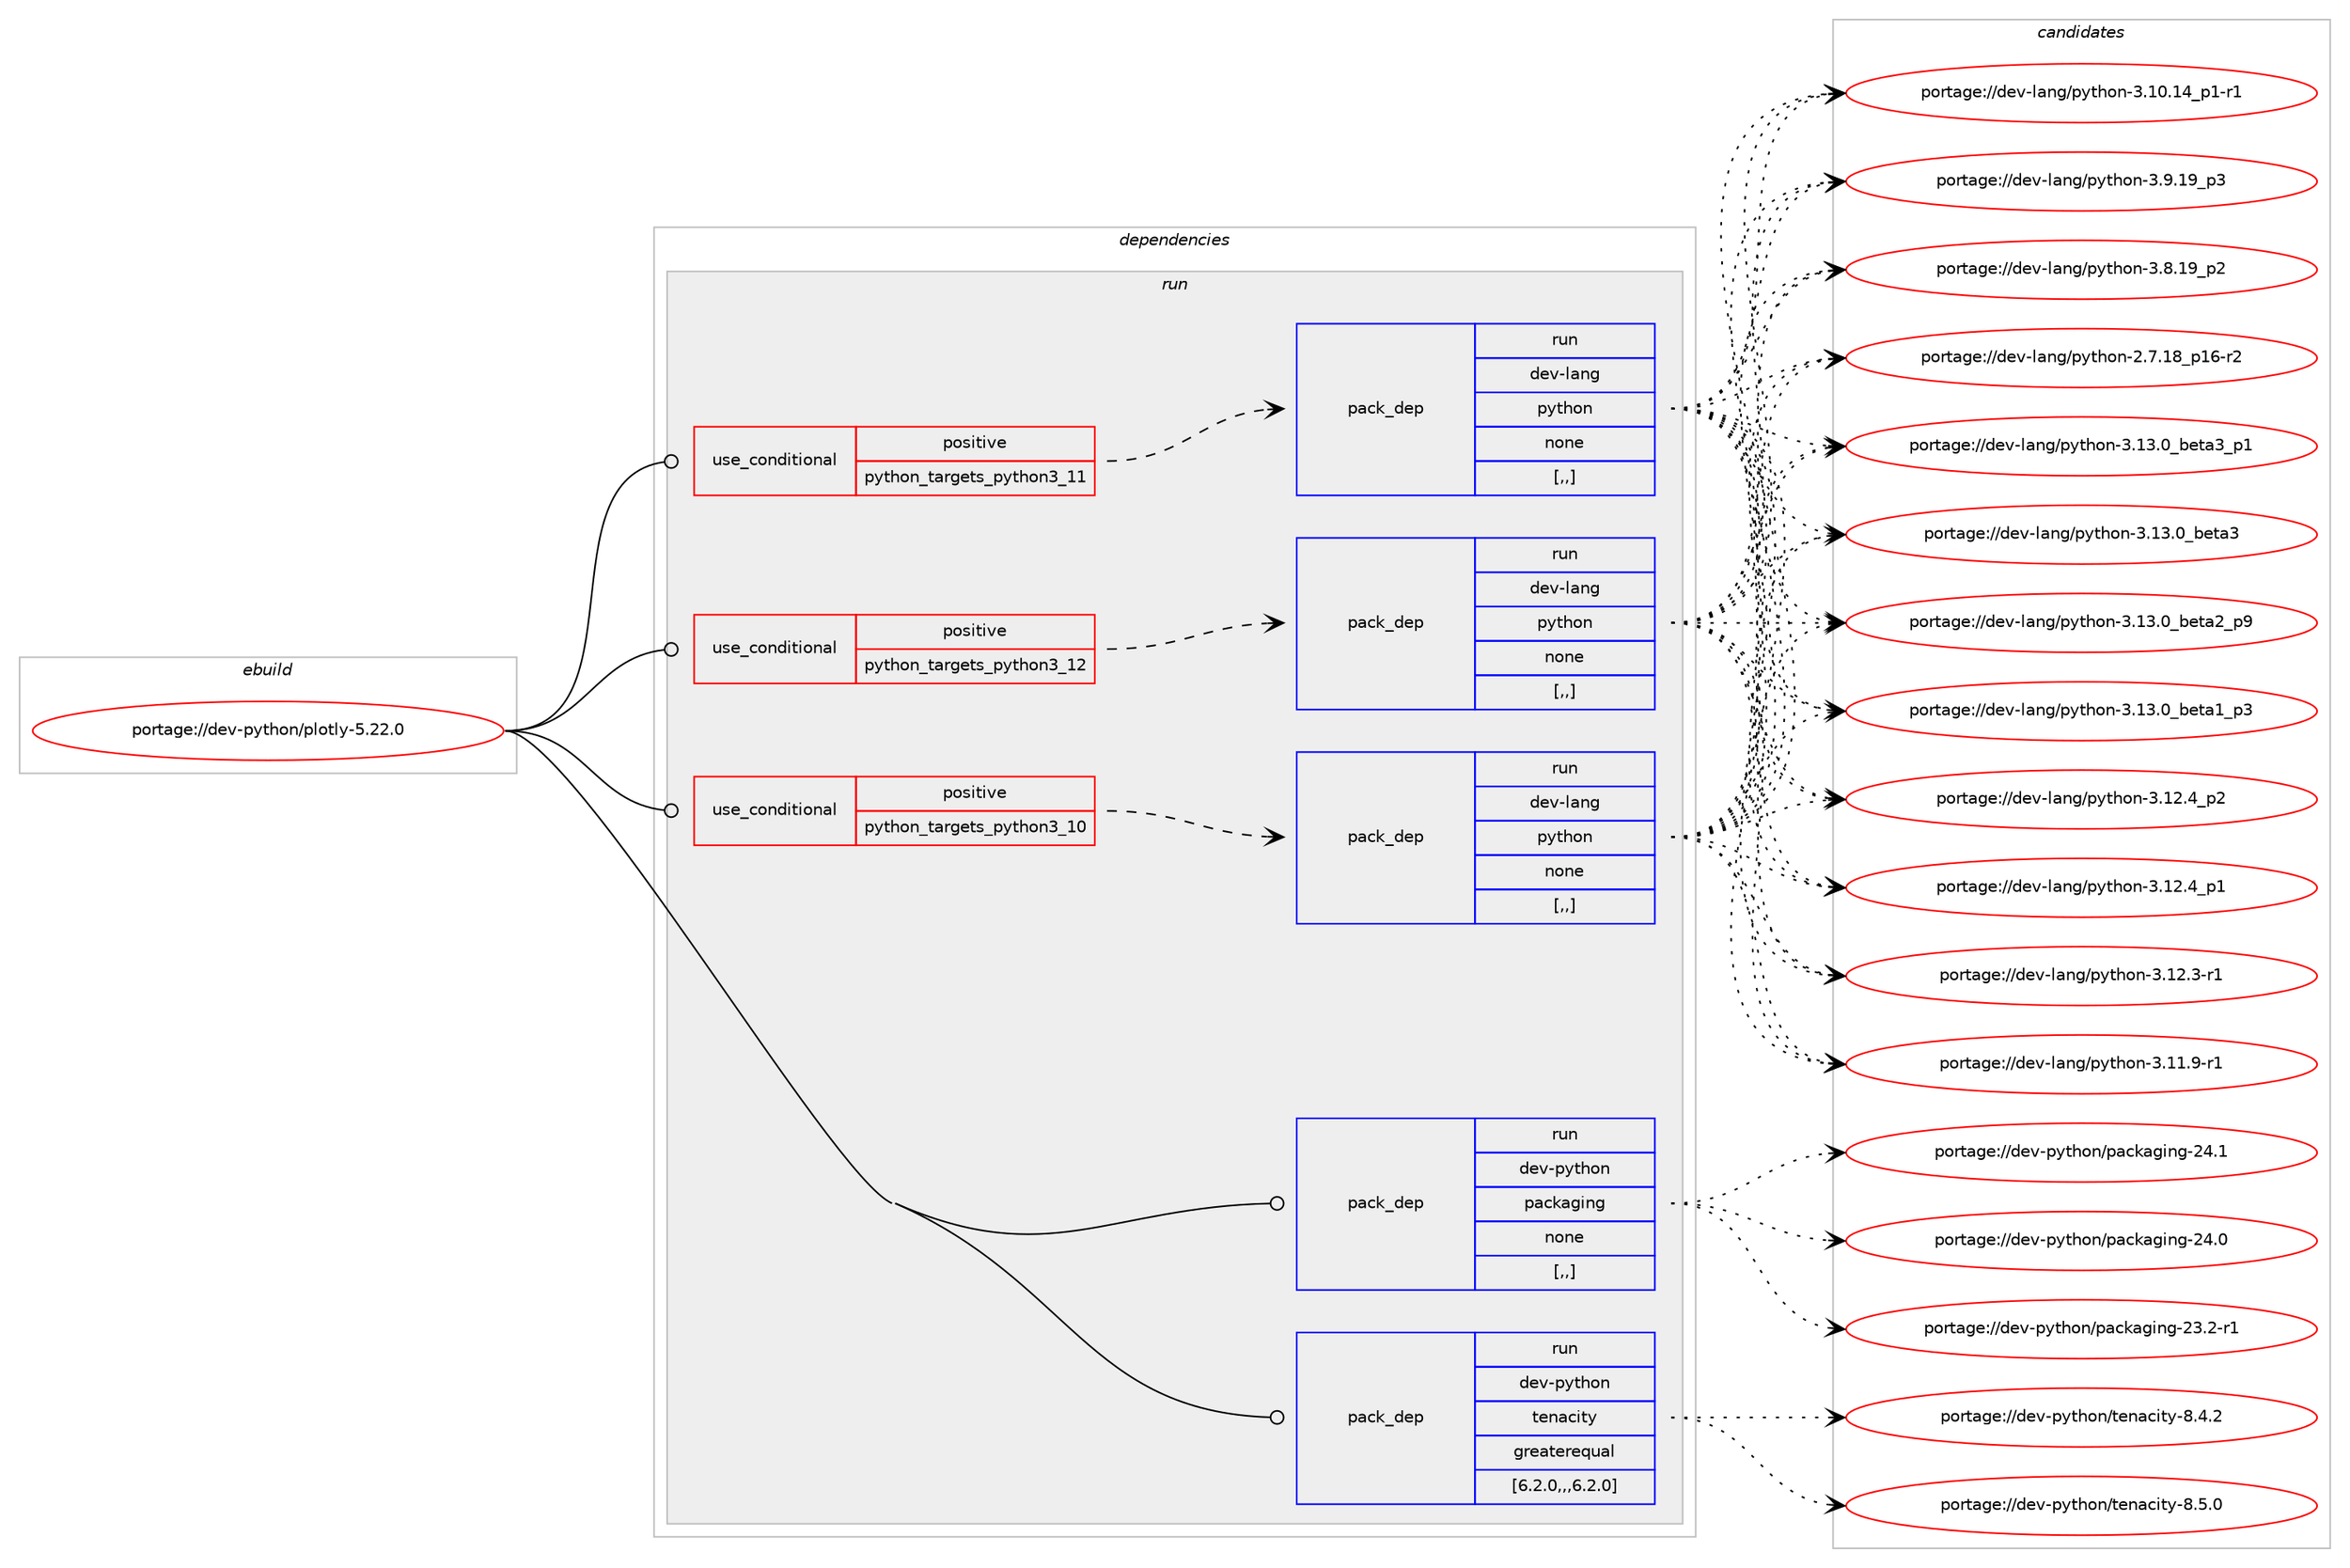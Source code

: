 digraph prolog {

# *************
# Graph options
# *************

newrank=true;
concentrate=true;
compound=true;
graph [rankdir=LR,fontname=Helvetica,fontsize=10,ranksep=1.5];#, ranksep=2.5, nodesep=0.2];
edge  [arrowhead=vee];
node  [fontname=Helvetica,fontsize=10];

# **********
# The ebuild
# **********

subgraph cluster_leftcol {
color=gray;
label=<<i>ebuild</i>>;
id [label="portage://dev-python/plotly-5.22.0", color=red, width=4, href="../dev-python/plotly-5.22.0.svg"];
}

# ****************
# The dependencies
# ****************

subgraph cluster_midcol {
color=gray;
label=<<i>dependencies</i>>;
subgraph cluster_compile {
fillcolor="#eeeeee";
style=filled;
label=<<i>compile</i>>;
}
subgraph cluster_compileandrun {
fillcolor="#eeeeee";
style=filled;
label=<<i>compile and run</i>>;
}
subgraph cluster_run {
fillcolor="#eeeeee";
style=filled;
label=<<i>run</i>>;
subgraph cond36040 {
dependency154413 [label=<<TABLE BORDER="0" CELLBORDER="1" CELLSPACING="0" CELLPADDING="4"><TR><TD ROWSPAN="3" CELLPADDING="10">use_conditional</TD></TR><TR><TD>positive</TD></TR><TR><TD>python_targets_python3_10</TD></TR></TABLE>>, shape=none, color=red];
subgraph pack117122 {
dependency154414 [label=<<TABLE BORDER="0" CELLBORDER="1" CELLSPACING="0" CELLPADDING="4" WIDTH="220"><TR><TD ROWSPAN="6" CELLPADDING="30">pack_dep</TD></TR><TR><TD WIDTH="110">run</TD></TR><TR><TD>dev-lang</TD></TR><TR><TD>python</TD></TR><TR><TD>none</TD></TR><TR><TD>[,,]</TD></TR></TABLE>>, shape=none, color=blue];
}
dependency154413:e -> dependency154414:w [weight=20,style="dashed",arrowhead="vee"];
}
id:e -> dependency154413:w [weight=20,style="solid",arrowhead="odot"];
subgraph cond36041 {
dependency154415 [label=<<TABLE BORDER="0" CELLBORDER="1" CELLSPACING="0" CELLPADDING="4"><TR><TD ROWSPAN="3" CELLPADDING="10">use_conditional</TD></TR><TR><TD>positive</TD></TR><TR><TD>python_targets_python3_11</TD></TR></TABLE>>, shape=none, color=red];
subgraph pack117123 {
dependency154416 [label=<<TABLE BORDER="0" CELLBORDER="1" CELLSPACING="0" CELLPADDING="4" WIDTH="220"><TR><TD ROWSPAN="6" CELLPADDING="30">pack_dep</TD></TR><TR><TD WIDTH="110">run</TD></TR><TR><TD>dev-lang</TD></TR><TR><TD>python</TD></TR><TR><TD>none</TD></TR><TR><TD>[,,]</TD></TR></TABLE>>, shape=none, color=blue];
}
dependency154415:e -> dependency154416:w [weight=20,style="dashed",arrowhead="vee"];
}
id:e -> dependency154415:w [weight=20,style="solid",arrowhead="odot"];
subgraph cond36042 {
dependency154417 [label=<<TABLE BORDER="0" CELLBORDER="1" CELLSPACING="0" CELLPADDING="4"><TR><TD ROWSPAN="3" CELLPADDING="10">use_conditional</TD></TR><TR><TD>positive</TD></TR><TR><TD>python_targets_python3_12</TD></TR></TABLE>>, shape=none, color=red];
subgraph pack117124 {
dependency154418 [label=<<TABLE BORDER="0" CELLBORDER="1" CELLSPACING="0" CELLPADDING="4" WIDTH="220"><TR><TD ROWSPAN="6" CELLPADDING="30">pack_dep</TD></TR><TR><TD WIDTH="110">run</TD></TR><TR><TD>dev-lang</TD></TR><TR><TD>python</TD></TR><TR><TD>none</TD></TR><TR><TD>[,,]</TD></TR></TABLE>>, shape=none, color=blue];
}
dependency154417:e -> dependency154418:w [weight=20,style="dashed",arrowhead="vee"];
}
id:e -> dependency154417:w [weight=20,style="solid",arrowhead="odot"];
subgraph pack117125 {
dependency154419 [label=<<TABLE BORDER="0" CELLBORDER="1" CELLSPACING="0" CELLPADDING="4" WIDTH="220"><TR><TD ROWSPAN="6" CELLPADDING="30">pack_dep</TD></TR><TR><TD WIDTH="110">run</TD></TR><TR><TD>dev-python</TD></TR><TR><TD>packaging</TD></TR><TR><TD>none</TD></TR><TR><TD>[,,]</TD></TR></TABLE>>, shape=none, color=blue];
}
id:e -> dependency154419:w [weight=20,style="solid",arrowhead="odot"];
subgraph pack117126 {
dependency154420 [label=<<TABLE BORDER="0" CELLBORDER="1" CELLSPACING="0" CELLPADDING="4" WIDTH="220"><TR><TD ROWSPAN="6" CELLPADDING="30">pack_dep</TD></TR><TR><TD WIDTH="110">run</TD></TR><TR><TD>dev-python</TD></TR><TR><TD>tenacity</TD></TR><TR><TD>greaterequal</TD></TR><TR><TD>[6.2.0,,,6.2.0]</TD></TR></TABLE>>, shape=none, color=blue];
}
id:e -> dependency154420:w [weight=20,style="solid",arrowhead="odot"];
}
}

# **************
# The candidates
# **************

subgraph cluster_choices {
rank=same;
color=gray;
label=<<i>candidates</i>>;

subgraph choice117122 {
color=black;
nodesep=1;
choice10010111845108971101034711212111610411111045514649514648959810111697519511249 [label="portage://dev-lang/python-3.13.0_beta3_p1", color=red, width=4,href="../dev-lang/python-3.13.0_beta3_p1.svg"];
choice1001011184510897110103471121211161041111104551464951464895981011169751 [label="portage://dev-lang/python-3.13.0_beta3", color=red, width=4,href="../dev-lang/python-3.13.0_beta3.svg"];
choice10010111845108971101034711212111610411111045514649514648959810111697509511257 [label="portage://dev-lang/python-3.13.0_beta2_p9", color=red, width=4,href="../dev-lang/python-3.13.0_beta2_p9.svg"];
choice10010111845108971101034711212111610411111045514649514648959810111697499511251 [label="portage://dev-lang/python-3.13.0_beta1_p3", color=red, width=4,href="../dev-lang/python-3.13.0_beta1_p3.svg"];
choice100101118451089711010347112121116104111110455146495046529511250 [label="portage://dev-lang/python-3.12.4_p2", color=red, width=4,href="../dev-lang/python-3.12.4_p2.svg"];
choice100101118451089711010347112121116104111110455146495046529511249 [label="portage://dev-lang/python-3.12.4_p1", color=red, width=4,href="../dev-lang/python-3.12.4_p1.svg"];
choice100101118451089711010347112121116104111110455146495046514511449 [label="portage://dev-lang/python-3.12.3-r1", color=red, width=4,href="../dev-lang/python-3.12.3-r1.svg"];
choice100101118451089711010347112121116104111110455146494946574511449 [label="portage://dev-lang/python-3.11.9-r1", color=red, width=4,href="../dev-lang/python-3.11.9-r1.svg"];
choice100101118451089711010347112121116104111110455146494846495295112494511449 [label="portage://dev-lang/python-3.10.14_p1-r1", color=red, width=4,href="../dev-lang/python-3.10.14_p1-r1.svg"];
choice100101118451089711010347112121116104111110455146574649579511251 [label="portage://dev-lang/python-3.9.19_p3", color=red, width=4,href="../dev-lang/python-3.9.19_p3.svg"];
choice100101118451089711010347112121116104111110455146564649579511250 [label="portage://dev-lang/python-3.8.19_p2", color=red, width=4,href="../dev-lang/python-3.8.19_p2.svg"];
choice100101118451089711010347112121116104111110455046554649569511249544511450 [label="portage://dev-lang/python-2.7.18_p16-r2", color=red, width=4,href="../dev-lang/python-2.7.18_p16-r2.svg"];
dependency154414:e -> choice10010111845108971101034711212111610411111045514649514648959810111697519511249:w [style=dotted,weight="100"];
dependency154414:e -> choice1001011184510897110103471121211161041111104551464951464895981011169751:w [style=dotted,weight="100"];
dependency154414:e -> choice10010111845108971101034711212111610411111045514649514648959810111697509511257:w [style=dotted,weight="100"];
dependency154414:e -> choice10010111845108971101034711212111610411111045514649514648959810111697499511251:w [style=dotted,weight="100"];
dependency154414:e -> choice100101118451089711010347112121116104111110455146495046529511250:w [style=dotted,weight="100"];
dependency154414:e -> choice100101118451089711010347112121116104111110455146495046529511249:w [style=dotted,weight="100"];
dependency154414:e -> choice100101118451089711010347112121116104111110455146495046514511449:w [style=dotted,weight="100"];
dependency154414:e -> choice100101118451089711010347112121116104111110455146494946574511449:w [style=dotted,weight="100"];
dependency154414:e -> choice100101118451089711010347112121116104111110455146494846495295112494511449:w [style=dotted,weight="100"];
dependency154414:e -> choice100101118451089711010347112121116104111110455146574649579511251:w [style=dotted,weight="100"];
dependency154414:e -> choice100101118451089711010347112121116104111110455146564649579511250:w [style=dotted,weight="100"];
dependency154414:e -> choice100101118451089711010347112121116104111110455046554649569511249544511450:w [style=dotted,weight="100"];
}
subgraph choice117123 {
color=black;
nodesep=1;
choice10010111845108971101034711212111610411111045514649514648959810111697519511249 [label="portage://dev-lang/python-3.13.0_beta3_p1", color=red, width=4,href="../dev-lang/python-3.13.0_beta3_p1.svg"];
choice1001011184510897110103471121211161041111104551464951464895981011169751 [label="portage://dev-lang/python-3.13.0_beta3", color=red, width=4,href="../dev-lang/python-3.13.0_beta3.svg"];
choice10010111845108971101034711212111610411111045514649514648959810111697509511257 [label="portage://dev-lang/python-3.13.0_beta2_p9", color=red, width=4,href="../dev-lang/python-3.13.0_beta2_p9.svg"];
choice10010111845108971101034711212111610411111045514649514648959810111697499511251 [label="portage://dev-lang/python-3.13.0_beta1_p3", color=red, width=4,href="../dev-lang/python-3.13.0_beta1_p3.svg"];
choice100101118451089711010347112121116104111110455146495046529511250 [label="portage://dev-lang/python-3.12.4_p2", color=red, width=4,href="../dev-lang/python-3.12.4_p2.svg"];
choice100101118451089711010347112121116104111110455146495046529511249 [label="portage://dev-lang/python-3.12.4_p1", color=red, width=4,href="../dev-lang/python-3.12.4_p1.svg"];
choice100101118451089711010347112121116104111110455146495046514511449 [label="portage://dev-lang/python-3.12.3-r1", color=red, width=4,href="../dev-lang/python-3.12.3-r1.svg"];
choice100101118451089711010347112121116104111110455146494946574511449 [label="portage://dev-lang/python-3.11.9-r1", color=red, width=4,href="../dev-lang/python-3.11.9-r1.svg"];
choice100101118451089711010347112121116104111110455146494846495295112494511449 [label="portage://dev-lang/python-3.10.14_p1-r1", color=red, width=4,href="../dev-lang/python-3.10.14_p1-r1.svg"];
choice100101118451089711010347112121116104111110455146574649579511251 [label="portage://dev-lang/python-3.9.19_p3", color=red, width=4,href="../dev-lang/python-3.9.19_p3.svg"];
choice100101118451089711010347112121116104111110455146564649579511250 [label="portage://dev-lang/python-3.8.19_p2", color=red, width=4,href="../dev-lang/python-3.8.19_p2.svg"];
choice100101118451089711010347112121116104111110455046554649569511249544511450 [label="portage://dev-lang/python-2.7.18_p16-r2", color=red, width=4,href="../dev-lang/python-2.7.18_p16-r2.svg"];
dependency154416:e -> choice10010111845108971101034711212111610411111045514649514648959810111697519511249:w [style=dotted,weight="100"];
dependency154416:e -> choice1001011184510897110103471121211161041111104551464951464895981011169751:w [style=dotted,weight="100"];
dependency154416:e -> choice10010111845108971101034711212111610411111045514649514648959810111697509511257:w [style=dotted,weight="100"];
dependency154416:e -> choice10010111845108971101034711212111610411111045514649514648959810111697499511251:w [style=dotted,weight="100"];
dependency154416:e -> choice100101118451089711010347112121116104111110455146495046529511250:w [style=dotted,weight="100"];
dependency154416:e -> choice100101118451089711010347112121116104111110455146495046529511249:w [style=dotted,weight="100"];
dependency154416:e -> choice100101118451089711010347112121116104111110455146495046514511449:w [style=dotted,weight="100"];
dependency154416:e -> choice100101118451089711010347112121116104111110455146494946574511449:w [style=dotted,weight="100"];
dependency154416:e -> choice100101118451089711010347112121116104111110455146494846495295112494511449:w [style=dotted,weight="100"];
dependency154416:e -> choice100101118451089711010347112121116104111110455146574649579511251:w [style=dotted,weight="100"];
dependency154416:e -> choice100101118451089711010347112121116104111110455146564649579511250:w [style=dotted,weight="100"];
dependency154416:e -> choice100101118451089711010347112121116104111110455046554649569511249544511450:w [style=dotted,weight="100"];
}
subgraph choice117124 {
color=black;
nodesep=1;
choice10010111845108971101034711212111610411111045514649514648959810111697519511249 [label="portage://dev-lang/python-3.13.0_beta3_p1", color=red, width=4,href="../dev-lang/python-3.13.0_beta3_p1.svg"];
choice1001011184510897110103471121211161041111104551464951464895981011169751 [label="portage://dev-lang/python-3.13.0_beta3", color=red, width=4,href="../dev-lang/python-3.13.0_beta3.svg"];
choice10010111845108971101034711212111610411111045514649514648959810111697509511257 [label="portage://dev-lang/python-3.13.0_beta2_p9", color=red, width=4,href="../dev-lang/python-3.13.0_beta2_p9.svg"];
choice10010111845108971101034711212111610411111045514649514648959810111697499511251 [label="portage://dev-lang/python-3.13.0_beta1_p3", color=red, width=4,href="../dev-lang/python-3.13.0_beta1_p3.svg"];
choice100101118451089711010347112121116104111110455146495046529511250 [label="portage://dev-lang/python-3.12.4_p2", color=red, width=4,href="../dev-lang/python-3.12.4_p2.svg"];
choice100101118451089711010347112121116104111110455146495046529511249 [label="portage://dev-lang/python-3.12.4_p1", color=red, width=4,href="../dev-lang/python-3.12.4_p1.svg"];
choice100101118451089711010347112121116104111110455146495046514511449 [label="portage://dev-lang/python-3.12.3-r1", color=red, width=4,href="../dev-lang/python-3.12.3-r1.svg"];
choice100101118451089711010347112121116104111110455146494946574511449 [label="portage://dev-lang/python-3.11.9-r1", color=red, width=4,href="../dev-lang/python-3.11.9-r1.svg"];
choice100101118451089711010347112121116104111110455146494846495295112494511449 [label="portage://dev-lang/python-3.10.14_p1-r1", color=red, width=4,href="../dev-lang/python-3.10.14_p1-r1.svg"];
choice100101118451089711010347112121116104111110455146574649579511251 [label="portage://dev-lang/python-3.9.19_p3", color=red, width=4,href="../dev-lang/python-3.9.19_p3.svg"];
choice100101118451089711010347112121116104111110455146564649579511250 [label="portage://dev-lang/python-3.8.19_p2", color=red, width=4,href="../dev-lang/python-3.8.19_p2.svg"];
choice100101118451089711010347112121116104111110455046554649569511249544511450 [label="portage://dev-lang/python-2.7.18_p16-r2", color=red, width=4,href="../dev-lang/python-2.7.18_p16-r2.svg"];
dependency154418:e -> choice10010111845108971101034711212111610411111045514649514648959810111697519511249:w [style=dotted,weight="100"];
dependency154418:e -> choice1001011184510897110103471121211161041111104551464951464895981011169751:w [style=dotted,weight="100"];
dependency154418:e -> choice10010111845108971101034711212111610411111045514649514648959810111697509511257:w [style=dotted,weight="100"];
dependency154418:e -> choice10010111845108971101034711212111610411111045514649514648959810111697499511251:w [style=dotted,weight="100"];
dependency154418:e -> choice100101118451089711010347112121116104111110455146495046529511250:w [style=dotted,weight="100"];
dependency154418:e -> choice100101118451089711010347112121116104111110455146495046529511249:w [style=dotted,weight="100"];
dependency154418:e -> choice100101118451089711010347112121116104111110455146495046514511449:w [style=dotted,weight="100"];
dependency154418:e -> choice100101118451089711010347112121116104111110455146494946574511449:w [style=dotted,weight="100"];
dependency154418:e -> choice100101118451089711010347112121116104111110455146494846495295112494511449:w [style=dotted,weight="100"];
dependency154418:e -> choice100101118451089711010347112121116104111110455146574649579511251:w [style=dotted,weight="100"];
dependency154418:e -> choice100101118451089711010347112121116104111110455146564649579511250:w [style=dotted,weight="100"];
dependency154418:e -> choice100101118451089711010347112121116104111110455046554649569511249544511450:w [style=dotted,weight="100"];
}
subgraph choice117125 {
color=black;
nodesep=1;
choice10010111845112121116104111110471129799107971031051101034550524649 [label="portage://dev-python/packaging-24.1", color=red, width=4,href="../dev-python/packaging-24.1.svg"];
choice10010111845112121116104111110471129799107971031051101034550524648 [label="portage://dev-python/packaging-24.0", color=red, width=4,href="../dev-python/packaging-24.0.svg"];
choice100101118451121211161041111104711297991079710310511010345505146504511449 [label="portage://dev-python/packaging-23.2-r1", color=red, width=4,href="../dev-python/packaging-23.2-r1.svg"];
dependency154419:e -> choice10010111845112121116104111110471129799107971031051101034550524649:w [style=dotted,weight="100"];
dependency154419:e -> choice10010111845112121116104111110471129799107971031051101034550524648:w [style=dotted,weight="100"];
dependency154419:e -> choice100101118451121211161041111104711297991079710310511010345505146504511449:w [style=dotted,weight="100"];
}
subgraph choice117126 {
color=black;
nodesep=1;
choice10010111845112121116104111110471161011109799105116121455646534648 [label="portage://dev-python/tenacity-8.5.0", color=red, width=4,href="../dev-python/tenacity-8.5.0.svg"];
choice10010111845112121116104111110471161011109799105116121455646524650 [label="portage://dev-python/tenacity-8.4.2", color=red, width=4,href="../dev-python/tenacity-8.4.2.svg"];
dependency154420:e -> choice10010111845112121116104111110471161011109799105116121455646534648:w [style=dotted,weight="100"];
dependency154420:e -> choice10010111845112121116104111110471161011109799105116121455646524650:w [style=dotted,weight="100"];
}
}

}
